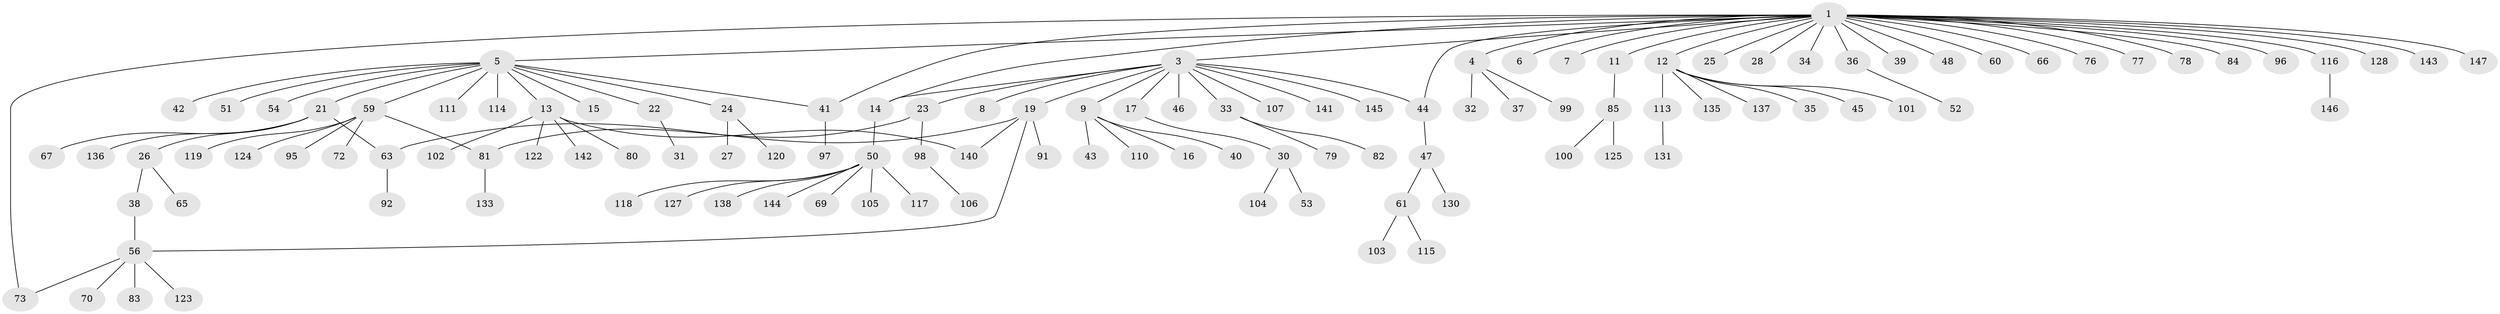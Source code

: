 // original degree distribution, {6: 0.02702702702702703, 25: 0.006756756756756757, 13: 0.006756756756756757, 5: 0.013513513513513514, 11: 0.006756756756756757, 1: 0.6283783783783784, 2: 0.1554054054054054, 4: 0.0472972972972973, 7: 0.013513513513513514, 3: 0.08783783783783784, 9: 0.006756756756756757}
// Generated by graph-tools (version 1.1) at 2025/41/03/06/25 10:41:49]
// undirected, 116 vertices, 123 edges
graph export_dot {
graph [start="1"]
  node [color=gray90,style=filled];
  1 [super="+2"];
  3 [super="+57"];
  4 [super="+75"];
  5 [super="+10"];
  6;
  7 [super="+74"];
  8 [super="+58"];
  9 [super="+20"];
  11;
  12 [super="+93"];
  13 [super="+18"];
  14;
  15;
  16;
  17 [super="+139"];
  19 [super="+87"];
  21 [super="+29"];
  22 [super="+49"];
  23;
  24 [super="+86"];
  25;
  26 [super="+134"];
  27;
  28;
  30 [super="+55"];
  31 [super="+90"];
  32;
  33 [super="+68"];
  34;
  35;
  36;
  37;
  38;
  39;
  40 [super="+71"];
  41 [super="+132"];
  42;
  43;
  44 [super="+108"];
  45;
  46;
  47;
  48;
  50 [super="+89"];
  51 [super="+129"];
  52;
  53;
  54;
  56 [super="+62"];
  59 [super="+64"];
  60;
  61 [super="+88"];
  63 [super="+112"];
  65;
  66;
  67;
  69;
  70;
  72;
  73;
  76;
  77;
  78;
  79;
  80;
  81 [super="+94"];
  82;
  83;
  84;
  85 [super="+121"];
  91 [super="+109"];
  92;
  95;
  96;
  97;
  98 [super="+126"];
  99;
  100;
  101;
  102;
  103;
  104;
  105;
  106;
  107;
  110;
  111;
  113;
  114;
  115;
  116;
  117;
  118;
  119;
  120;
  122;
  123;
  124;
  125;
  127;
  128;
  130;
  131;
  133;
  135;
  136;
  137;
  138;
  140;
  141;
  142;
  143;
  144;
  145;
  146 [super="+148"];
  147;
  1 -- 34;
  1 -- 77;
  1 -- 96;
  1 -- 128;
  1 -- 143;
  1 -- 66;
  1 -- 3;
  1 -- 4;
  1 -- 5;
  1 -- 6;
  1 -- 7;
  1 -- 73;
  1 -- 11;
  1 -- 12;
  1 -- 76;
  1 -- 14;
  1 -- 78;
  1 -- 147;
  1 -- 84;
  1 -- 25;
  1 -- 28;
  1 -- 36;
  1 -- 39;
  1 -- 41;
  1 -- 48;
  1 -- 116;
  1 -- 60;
  1 -- 44;
  3 -- 8;
  3 -- 9;
  3 -- 17;
  3 -- 19;
  3 -- 23;
  3 -- 33;
  3 -- 44;
  3 -- 46;
  3 -- 107;
  3 -- 145;
  3 -- 141;
  3 -- 14;
  4 -- 32;
  4 -- 37;
  4 -- 99;
  5 -- 15;
  5 -- 21;
  5 -- 22;
  5 -- 24;
  5 -- 41;
  5 -- 42;
  5 -- 51;
  5 -- 111;
  5 -- 114;
  5 -- 13;
  5 -- 59;
  5 -- 54;
  9 -- 16;
  9 -- 40;
  9 -- 43;
  9 -- 110;
  11 -- 85;
  12 -- 35;
  12 -- 45;
  12 -- 101;
  12 -- 113;
  12 -- 137;
  12 -- 135;
  13 -- 80;
  13 -- 102;
  13 -- 122;
  13 -- 140;
  13 -- 142;
  14 -- 50;
  17 -- 30;
  19 -- 140;
  19 -- 56;
  19 -- 91;
  19 -- 63;
  21 -- 26;
  21 -- 63;
  21 -- 67;
  21 -- 136;
  22 -- 31;
  23 -- 98;
  23 -- 81;
  24 -- 27;
  24 -- 120;
  26 -- 38;
  26 -- 65;
  30 -- 53;
  30 -- 104;
  33 -- 79;
  33 -- 82;
  36 -- 52;
  38 -- 56;
  41 -- 97;
  44 -- 47;
  47 -- 61;
  47 -- 130;
  50 -- 69;
  50 -- 105;
  50 -- 117;
  50 -- 118;
  50 -- 127;
  50 -- 138;
  50 -- 144;
  56 -- 70;
  56 -- 73;
  56 -- 83;
  56 -- 123;
  59 -- 72;
  59 -- 95;
  59 -- 119;
  59 -- 124;
  59 -- 81;
  61 -- 115;
  61 -- 103;
  63 -- 92;
  81 -- 133;
  85 -- 100;
  85 -- 125;
  98 -- 106;
  113 -- 131;
  116 -- 146;
}
